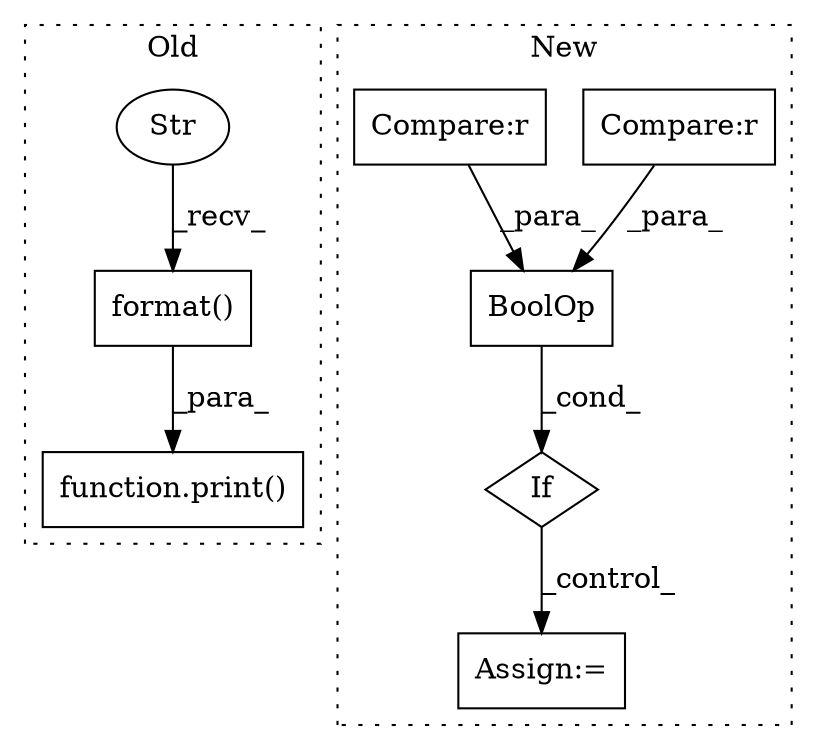 digraph G {
subgraph cluster0 {
1 [label="format()" a="75" s="8165,8248" l="66,1" shape="box"];
3 [label="Str" a="66" s="8165" l="58" shape="ellipse"];
7 [label="function.print()" a="75" s="8159,8249" l="6,1" shape="box"];
label = "Old";
style="dotted";
}
subgraph cluster1 {
2 [label="BoolOp" a="72" s="22671" l="52" shape="box"];
4 [label="If" a="96" s="22668" l="3" shape="diamond"];
5 [label="Compare:r" a="40" s="22671" l="30" shape="box"];
6 [label="Assign:=" a="68" s="22750" l="3" shape="box"];
8 [label="Compare:r" a="40" s="22706" l="17" shape="box"];
label = "New";
style="dotted";
}
1 -> 7 [label="_para_"];
2 -> 4 [label="_cond_"];
3 -> 1 [label="_recv_"];
4 -> 6 [label="_control_"];
5 -> 2 [label="_para_"];
8 -> 2 [label="_para_"];
}